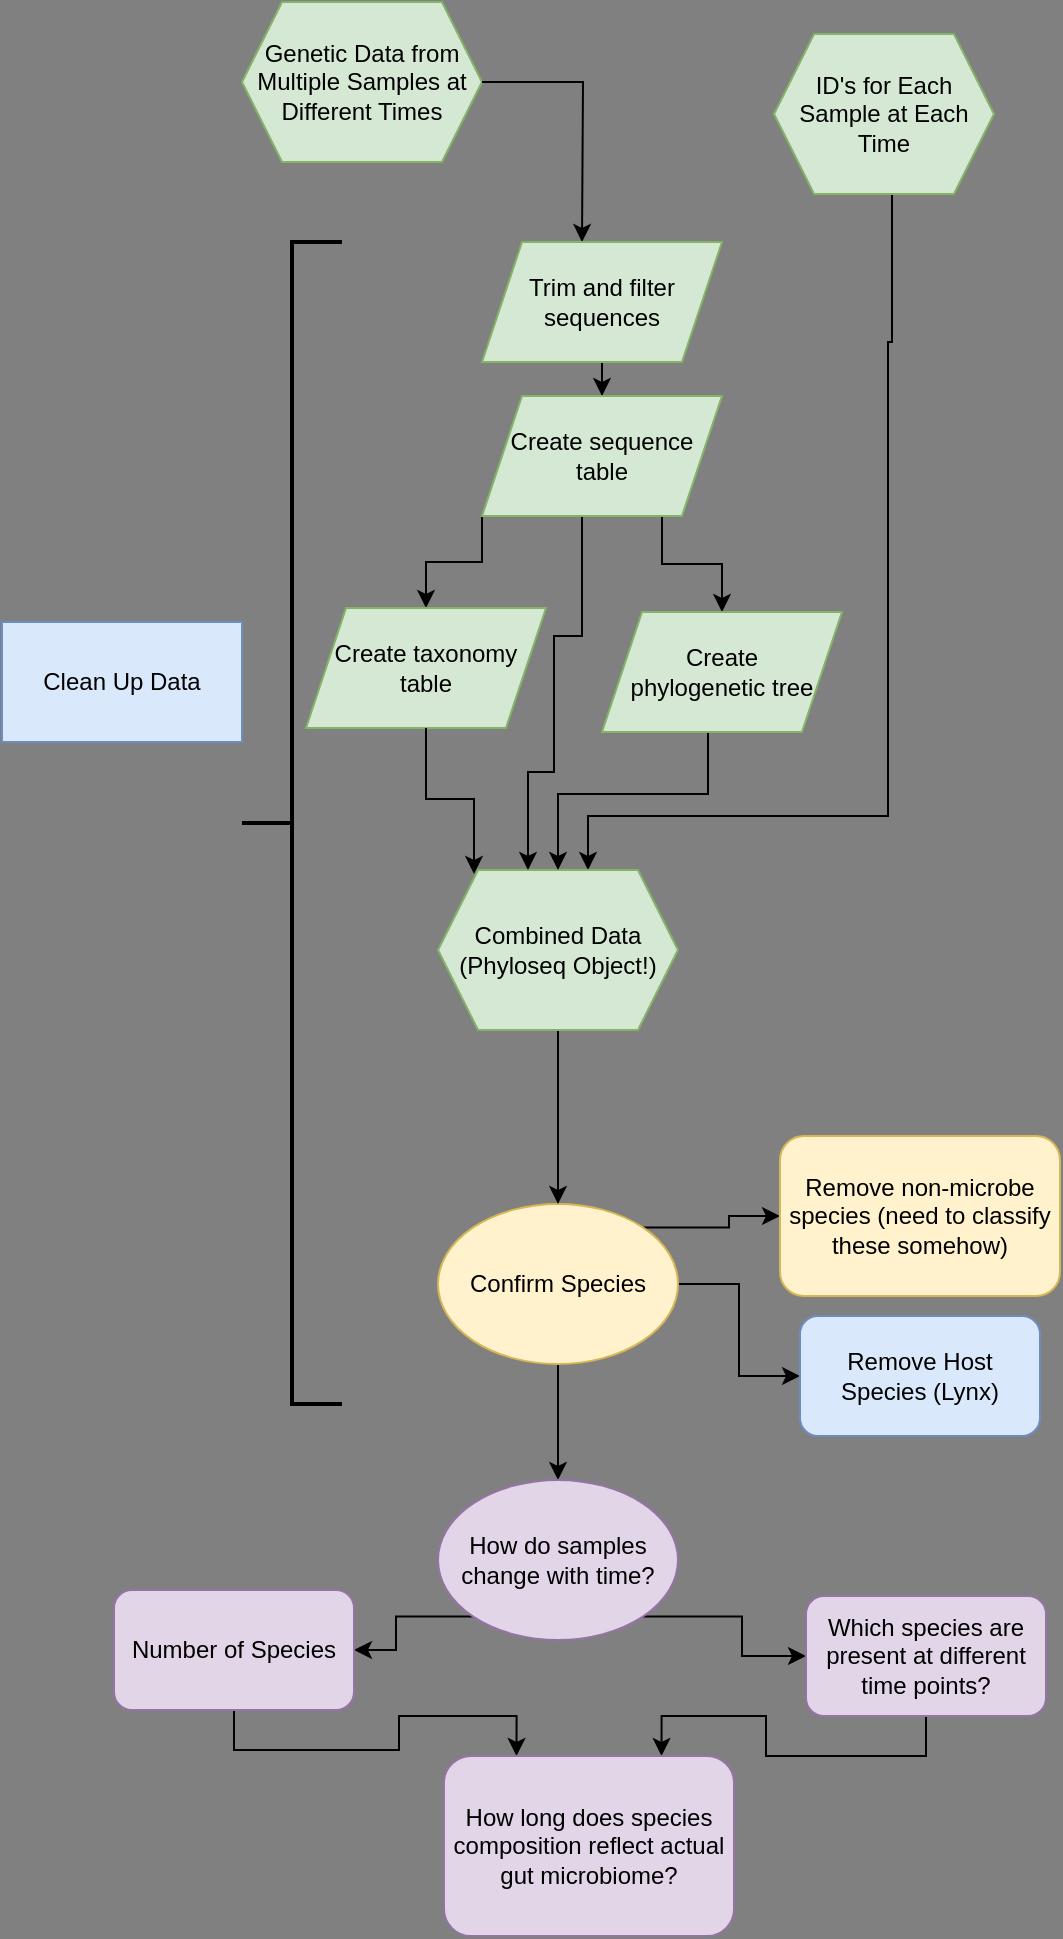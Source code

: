 <mxfile version="23.1.5" type="github">
  <diagram name="Page-1" id="jksl4sAYlVyCWbfnub4E">
    <mxGraphModel dx="1434" dy="806" grid="0" gridSize="10" guides="1" tooltips="1" connect="1" arrows="1" fold="1" page="1" pageScale="1" pageWidth="850" pageHeight="1100" background="#808080" math="0" shadow="0">
      <root>
        <mxCell id="0" />
        <mxCell id="1" parent="0" />
        <mxCell id="tt5u95wZxFVfkm65_rnc-1" value="Genetic Data from Multiple Samples at Different Times" style="shape=hexagon;perimeter=hexagonPerimeter2;whiteSpace=wrap;html=1;fixedSize=1;fillColor=#d5e8d4;strokeColor=#82b366;" parent="1" vertex="1">
          <mxGeometry x="240" y="40" width="120" height="80" as="geometry" />
        </mxCell>
        <mxCell id="tt5u95wZxFVfkm65_rnc-10" style="edgeStyle=orthogonalEdgeStyle;rounded=0;orthogonalLoop=1;jettySize=auto;html=1;exitX=0.375;exitY=1;exitDx=0;exitDy=0;entryX=0.625;entryY=0;entryDx=0;entryDy=0;" parent="1" source="tt5u95wZxFVfkm65_rnc-6" target="tt5u95wZxFVfkm65_rnc-12" edge="1">
          <mxGeometry relative="1" as="geometry">
            <mxPoint x="587" y="410" as="targetPoint" />
            <Array as="points">
              <mxPoint x="563" y="136" />
              <mxPoint x="563" y="115" />
              <mxPoint x="565" y="115" />
              <mxPoint x="565" y="210" />
              <mxPoint x="563" y="210" />
              <mxPoint x="563" y="447" />
              <mxPoint x="413" y="447" />
            </Array>
          </mxGeometry>
        </mxCell>
        <mxCell id="tt5u95wZxFVfkm65_rnc-6" value="ID&#39;s for Each Sample at Each Time" style="shape=hexagon;perimeter=hexagonPerimeter2;whiteSpace=wrap;html=1;fixedSize=1;fillColor=#d5e8d4;strokeColor=#82b366;" parent="1" vertex="1">
          <mxGeometry x="506" y="56" width="110" height="80" as="geometry" />
        </mxCell>
        <mxCell id="tt5u95wZxFVfkm65_rnc-9" style="edgeStyle=orthogonalEdgeStyle;rounded=0;orthogonalLoop=1;jettySize=auto;html=1;exitX=1;exitY=0.5;exitDx=0;exitDy=0;" parent="1" source="tt5u95wZxFVfkm65_rnc-1" edge="1">
          <mxGeometry relative="1" as="geometry">
            <mxPoint x="410" y="160" as="targetPoint" />
          </mxGeometry>
        </mxCell>
        <mxCell id="tt5u95wZxFVfkm65_rnc-22" style="edgeStyle=orthogonalEdgeStyle;rounded=0;orthogonalLoop=1;jettySize=auto;html=1;entryX=0;entryY=0.5;entryDx=0;entryDy=0;" parent="1" source="tt5u95wZxFVfkm65_rnc-11" target="tt5u95wZxFVfkm65_rnc-21" edge="1">
          <mxGeometry relative="1" as="geometry" />
        </mxCell>
        <mxCell id="tt5u95wZxFVfkm65_rnc-29" style="edgeStyle=orthogonalEdgeStyle;rounded=0;orthogonalLoop=1;jettySize=auto;html=1;exitX=0.5;exitY=1;exitDx=0;exitDy=0;entryX=0.5;entryY=0;entryDx=0;entryDy=0;" parent="1" source="tt5u95wZxFVfkm65_rnc-11" target="tt5u95wZxFVfkm65_rnc-26" edge="1">
          <mxGeometry relative="1" as="geometry" />
        </mxCell>
        <mxCell id="BkyDHgLyDMeWJT4fenyF-9" style="edgeStyle=orthogonalEdgeStyle;rounded=0;orthogonalLoop=1;jettySize=auto;html=1;exitX=1;exitY=0;exitDx=0;exitDy=0;entryX=0;entryY=0.5;entryDx=0;entryDy=0;" parent="1" source="tt5u95wZxFVfkm65_rnc-11" target="tt5u95wZxFVfkm65_rnc-23" edge="1">
          <mxGeometry relative="1" as="geometry" />
        </mxCell>
        <mxCell id="tt5u95wZxFVfkm65_rnc-11" value="Confirm Species" style="ellipse;whiteSpace=wrap;html=1;fillColor=#fff2cc;strokeColor=#d6b656;" parent="1" vertex="1">
          <mxGeometry x="338" y="641" width="120" height="80" as="geometry" />
        </mxCell>
        <mxCell id="tt5u95wZxFVfkm65_rnc-15" style="edgeStyle=orthogonalEdgeStyle;rounded=0;orthogonalLoop=1;jettySize=auto;html=1;exitX=0.5;exitY=1;exitDx=0;exitDy=0;entryX=0.5;entryY=0;entryDx=0;entryDy=0;" parent="1" source="tt5u95wZxFVfkm65_rnc-12" target="tt5u95wZxFVfkm65_rnc-11" edge="1">
          <mxGeometry relative="1" as="geometry" />
        </mxCell>
        <mxCell id="tt5u95wZxFVfkm65_rnc-12" value="Combined Data&lt;br&gt;(Phyloseq Object!)" style="shape=hexagon;perimeter=hexagonPerimeter2;whiteSpace=wrap;html=1;fixedSize=1;fillColor=#d5e8d4;strokeColor=#82b366;" parent="1" vertex="1">
          <mxGeometry x="338" y="474" width="120" height="80" as="geometry" />
        </mxCell>
        <mxCell id="tt5u95wZxFVfkm65_rnc-21" value="Remove Host Species (Lynx)" style="rounded=1;whiteSpace=wrap;html=1;fillColor=#dae8fc;strokeColor=#6c8ebf;" parent="1" vertex="1">
          <mxGeometry x="519" y="697" width="120" height="60" as="geometry" />
        </mxCell>
        <mxCell id="tt5u95wZxFVfkm65_rnc-23" value="Remove non-microbe species (need to classify these somehow)" style="rounded=1;whiteSpace=wrap;html=1;fillColor=#fff2cc;strokeColor=#d6b656;" parent="1" vertex="1">
          <mxGeometry x="509" y="607" width="140" height="80" as="geometry" />
        </mxCell>
        <mxCell id="tt5u95wZxFVfkm65_rnc-32" style="edgeStyle=orthogonalEdgeStyle;rounded=0;orthogonalLoop=1;jettySize=auto;html=1;exitX=0;exitY=1;exitDx=0;exitDy=0;" parent="1" source="tt5u95wZxFVfkm65_rnc-26" target="tt5u95wZxFVfkm65_rnc-30" edge="1">
          <mxGeometry relative="1" as="geometry" />
        </mxCell>
        <mxCell id="tt5u95wZxFVfkm65_rnc-33" style="edgeStyle=orthogonalEdgeStyle;rounded=0;orthogonalLoop=1;jettySize=auto;html=1;exitX=1;exitY=1;exitDx=0;exitDy=0;" parent="1" source="tt5u95wZxFVfkm65_rnc-26" target="tt5u95wZxFVfkm65_rnc-31" edge="1">
          <mxGeometry relative="1" as="geometry" />
        </mxCell>
        <mxCell id="tt5u95wZxFVfkm65_rnc-26" value="How do samples change with time?" style="ellipse;whiteSpace=wrap;html=1;fillColor=#e1d5e7;strokeColor=#9673a6;" parent="1" vertex="1">
          <mxGeometry x="338" y="779" width="120" height="80" as="geometry" />
        </mxCell>
        <mxCell id="tt5u95wZxFVfkm65_rnc-27" value="" style="strokeWidth=2;html=1;shape=mxgraph.flowchart.annotation_2;align=left;labelPosition=right;pointerEvents=1;" parent="1" vertex="1">
          <mxGeometry x="240" y="160" width="50" height="581" as="geometry" />
        </mxCell>
        <mxCell id="tt5u95wZxFVfkm65_rnc-28" value="Clean Up Data" style="rounded=0;whiteSpace=wrap;html=1;fillColor=#dae8fc;strokeColor=#6c8ebf;" parent="1" vertex="1">
          <mxGeometry x="120" y="350" width="120" height="60" as="geometry" />
        </mxCell>
        <mxCell id="BkyDHgLyDMeWJT4fenyF-7" style="edgeStyle=orthogonalEdgeStyle;rounded=0;orthogonalLoop=1;jettySize=auto;html=1;exitX=0.5;exitY=1;exitDx=0;exitDy=0;entryX=0.25;entryY=0;entryDx=0;entryDy=0;" parent="1" source="tt5u95wZxFVfkm65_rnc-30" target="BkyDHgLyDMeWJT4fenyF-6" edge="1">
          <mxGeometry relative="1" as="geometry" />
        </mxCell>
        <mxCell id="tt5u95wZxFVfkm65_rnc-30" value="Number of Species" style="rounded=1;whiteSpace=wrap;html=1;fillColor=#e1d5e7;strokeColor=#9673a6;" parent="1" vertex="1">
          <mxGeometry x="176" y="834" width="120" height="60" as="geometry" />
        </mxCell>
        <mxCell id="BkyDHgLyDMeWJT4fenyF-8" style="edgeStyle=orthogonalEdgeStyle;rounded=0;orthogonalLoop=1;jettySize=auto;html=1;exitX=0.5;exitY=1;exitDx=0;exitDy=0;entryX=0.75;entryY=0;entryDx=0;entryDy=0;" parent="1" source="tt5u95wZxFVfkm65_rnc-31" target="BkyDHgLyDMeWJT4fenyF-6" edge="1">
          <mxGeometry relative="1" as="geometry" />
        </mxCell>
        <mxCell id="tt5u95wZxFVfkm65_rnc-31" value="Which species are present at different time points?" style="rounded=1;whiteSpace=wrap;html=1;fillColor=#e1d5e7;strokeColor=#9673a6;" parent="1" vertex="1">
          <mxGeometry x="522" y="837" width="120" height="60" as="geometry" />
        </mxCell>
        <mxCell id="oi0Ckx-lPvkIda29f6-V-6" style="edgeStyle=orthogonalEdgeStyle;rounded=0;hachureGap=4;orthogonalLoop=1;jettySize=auto;html=1;exitX=0.5;exitY=1;exitDx=0;exitDy=0;shadow=0;" edge="1" parent="1" source="BkyDHgLyDMeWJT4fenyF-2" target="oi0Ckx-lPvkIda29f6-V-2">
          <mxGeometry relative="1" as="geometry" />
        </mxCell>
        <mxCell id="BkyDHgLyDMeWJT4fenyF-2" value="Trim and filter sequences" style="shape=parallelogram;perimeter=parallelogramPerimeter;whiteSpace=wrap;html=1;fixedSize=1;fillColor=#d5e8d4;strokeColor=#82b366;" parent="1" vertex="1">
          <mxGeometry x="360" y="160" width="120" height="60" as="geometry" />
        </mxCell>
        <mxCell id="BkyDHgLyDMeWJT4fenyF-6" value="How long does species composition reflect actual gut microbiome?" style="rounded=1;whiteSpace=wrap;html=1;fillColor=#e1d5e7;strokeColor=#9673a6;" parent="1" vertex="1">
          <mxGeometry x="341" y="917" width="145" height="90" as="geometry" />
        </mxCell>
        <mxCell id="oi0Ckx-lPvkIda29f6-V-11" style="edgeStyle=orthogonalEdgeStyle;rounded=0;hachureGap=4;orthogonalLoop=1;jettySize=auto;html=1;exitX=0;exitY=1;exitDx=0;exitDy=0;entryX=0.5;entryY=0;entryDx=0;entryDy=0;" edge="1" parent="1" source="oi0Ckx-lPvkIda29f6-V-2" target="oi0Ckx-lPvkIda29f6-V-8">
          <mxGeometry relative="1" as="geometry" />
        </mxCell>
        <mxCell id="oi0Ckx-lPvkIda29f6-V-12" style="edgeStyle=orthogonalEdgeStyle;rounded=0;hachureGap=4;orthogonalLoop=1;jettySize=auto;html=1;exitX=0.75;exitY=1;exitDx=0;exitDy=0;entryX=0.5;entryY=0;entryDx=0;entryDy=0;" edge="1" parent="1" source="oi0Ckx-lPvkIda29f6-V-2" target="oi0Ckx-lPvkIda29f6-V-9">
          <mxGeometry relative="1" as="geometry" />
        </mxCell>
        <mxCell id="oi0Ckx-lPvkIda29f6-V-13" style="edgeStyle=orthogonalEdgeStyle;rounded=0;hachureGap=4;orthogonalLoop=1;jettySize=auto;html=1;exitX=0.5;exitY=1;exitDx=0;exitDy=0;entryX=0.375;entryY=0;entryDx=0;entryDy=0;" edge="1" parent="1" source="oi0Ckx-lPvkIda29f6-V-2" target="tt5u95wZxFVfkm65_rnc-12">
          <mxGeometry relative="1" as="geometry">
            <mxPoint x="487" y="410" as="targetPoint" />
            <Array as="points">
              <mxPoint x="410" y="297" />
              <mxPoint x="410" y="357" />
              <mxPoint x="396" y="357" />
              <mxPoint x="396" y="425" />
              <mxPoint x="383" y="425" />
            </Array>
          </mxGeometry>
        </mxCell>
        <mxCell id="oi0Ckx-lPvkIda29f6-V-2" value="Create sequence table" style="shape=parallelogram;perimeter=parallelogramPerimeter;whiteSpace=wrap;html=1;fixedSize=1;fillColor=#d5e8d4;strokeColor=#82b366;" vertex="1" parent="1">
          <mxGeometry x="360" y="237" width="120" height="60" as="geometry" />
        </mxCell>
        <mxCell id="oi0Ckx-lPvkIda29f6-V-8" value="Create taxonomy table" style="shape=parallelogram;perimeter=parallelogramPerimeter;whiteSpace=wrap;html=1;fixedSize=1;fillColor=#d5e8d4;strokeColor=#82b366;" vertex="1" parent="1">
          <mxGeometry x="272" y="343" width="120" height="60" as="geometry" />
        </mxCell>
        <mxCell id="oi0Ckx-lPvkIda29f6-V-14" style="edgeStyle=orthogonalEdgeStyle;rounded=0;hachureGap=4;orthogonalLoop=1;jettySize=auto;html=1;exitX=0.5;exitY=1;exitDx=0;exitDy=0;entryX=0.5;entryY=0;entryDx=0;entryDy=0;" edge="1" parent="1" source="oi0Ckx-lPvkIda29f6-V-9" target="tt5u95wZxFVfkm65_rnc-12">
          <mxGeometry relative="1" as="geometry">
            <mxPoint x="557" y="410" as="targetPoint" />
            <Array as="points">
              <mxPoint x="473" y="436" />
              <mxPoint x="398" y="436" />
            </Array>
          </mxGeometry>
        </mxCell>
        <mxCell id="oi0Ckx-lPvkIda29f6-V-9" value="Create &lt;br&gt;phylogenetic tree" style="shape=parallelogram;perimeter=parallelogramPerimeter;whiteSpace=wrap;html=1;fixedSize=1;fillColor=#d5e8d4;strokeColor=#82b366;" vertex="1" parent="1">
          <mxGeometry x="420" y="345" width="120" height="60" as="geometry" />
        </mxCell>
        <mxCell id="oi0Ckx-lPvkIda29f6-V-15" style="edgeStyle=orthogonalEdgeStyle;rounded=0;hachureGap=4;orthogonalLoop=1;jettySize=auto;html=1;exitX=0.5;exitY=1;exitDx=0;exitDy=0;entryX=0.15;entryY=0.025;entryDx=0;entryDy=0;entryPerimeter=0;" edge="1" parent="1" source="oi0Ckx-lPvkIda29f6-V-8" target="tt5u95wZxFVfkm65_rnc-12">
          <mxGeometry relative="1" as="geometry" />
        </mxCell>
      </root>
    </mxGraphModel>
  </diagram>
</mxfile>
